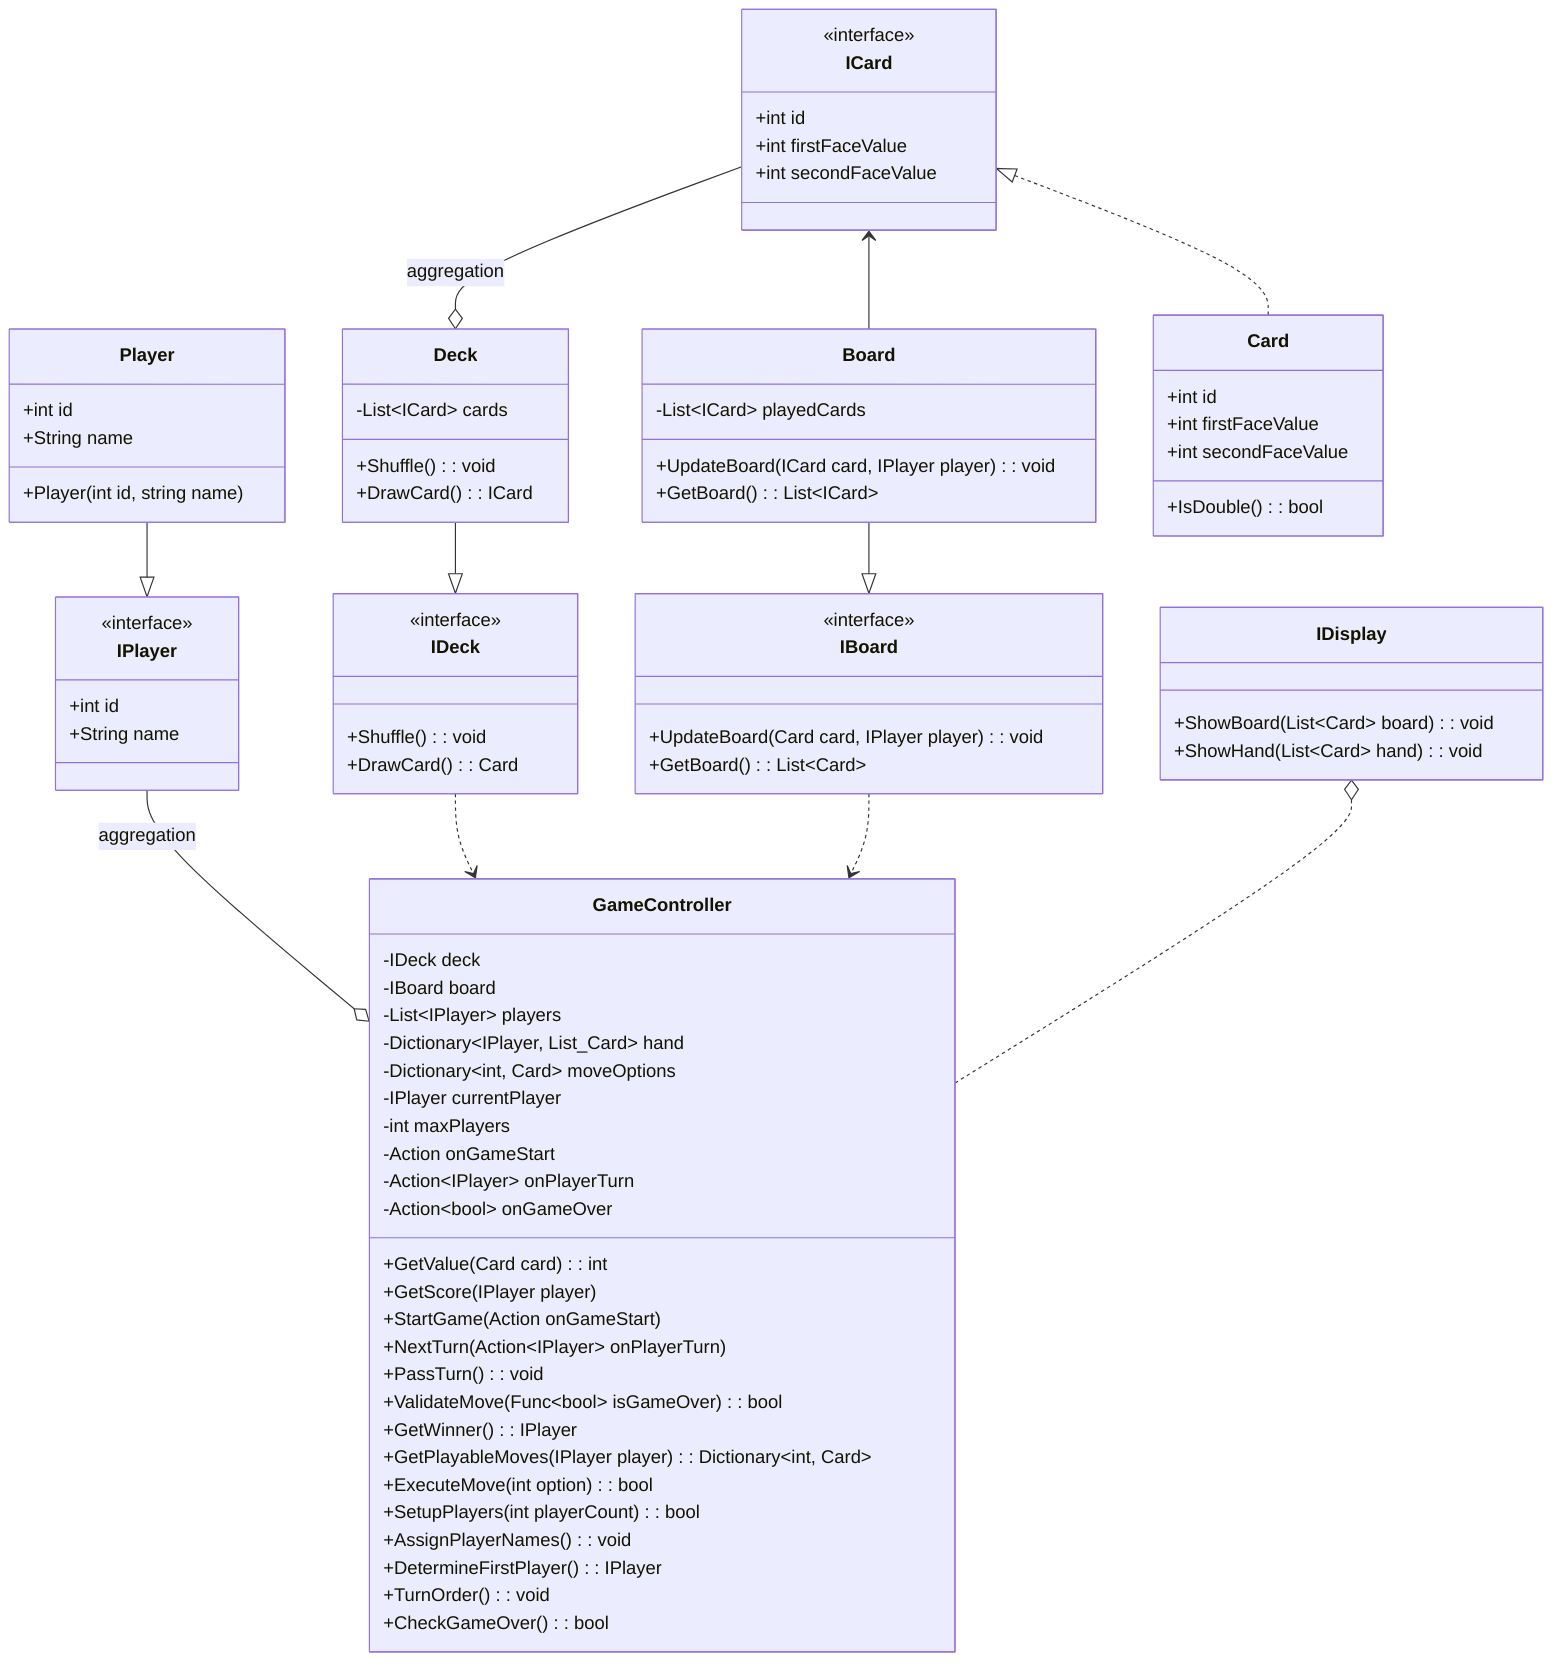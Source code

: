 classDiagram
class IPlayer{
    <<interface>>
    +int id
    +String name
}
class Player{
    +int id
    +String name
    +Player(int id, string name)
}
class ICard{
    <<interface>>
    +int id
    +int firstFaceValue
    +int secondFaceValue 
}
class IDisplay {
    +ShowBoard(List~Card~ board) : void
    +ShowHand(List~Card~ hand) : void
}
class IDeck{
    <<interface>>
    +Shuffle() : void
    +DrawCard() : Card
}
class IBoard{
    <<interface>>
    +UpdateBoard(Card card, IPlayer player) : void
    +GetBoard() : List~Card~
}
class Deck{
    -List~ICard~ cards
    +Shuffle() : void
    +DrawCard() : ICard
}
class Board{
    -List~ICard~ playedCards
    +UpdateBoard(ICard card, IPlayer player) : void
    +GetBoard() : List~ICard~
}
class Card{
    +int id
    +int firstFaceValue
    +int secondFaceValue   
    +IsDouble() : bool
}
class GameController{
    -IDeck deck
    -IBoard board
    -List~IPlayer~ players
    -Dictionary~IPlayer, List_Card~ hand
    -Dictionary~int, Card~ moveOptions
    -IPlayer currentPlayer
    -int maxPlayers
    -Action onGameStart
    -Action~IPlayer~ onPlayerTurn
    -Action~bool~ onGameOver
    +GetValue(Card card) : int
    +GetScore(IPlayer player)
    +StartGame(Action onGameStart)
    +NextTurn(Action~IPlayer~ onPlayerTurn)
    +PassTurn() : void
    +ValidateMove(Func~bool~ isGameOver) : bool
    +GetWinner() : IPlayer
    +GetPlayableMoves(IPlayer player) : Dictionary~int, Card~
    +ExecuteMove(int option) : bool
    +SetupPlayers(int playerCount) : bool
    +AssignPlayerNames() : void
    +DetermineFirstPlayer() : IPlayer
    +TurnOrder() : void
    +CheckGameOver() : bool
}
IPlayer --o GameController : aggregation
IDeck ..> GameController
IBoard ..> GameController
Deck --|> IDeck
Board --|> IBoard
Player --|> IPlayer
ICard --o Deck : aggregation
ICard <-- Board
IDisplay o.. GameController
ICard <|.. Card